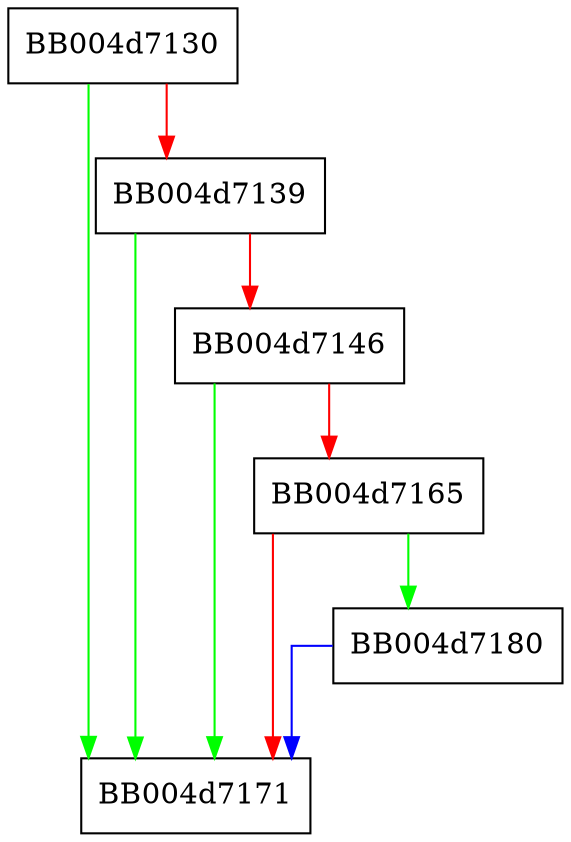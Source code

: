 digraph tls_parse_stoc_etm {
  node [shape="box"];
  graph [splines=ortho];
  BB004d7130 -> BB004d7171 [color="green"];
  BB004d7130 -> BB004d7139 [color="red"];
  BB004d7139 -> BB004d7171 [color="green"];
  BB004d7139 -> BB004d7146 [color="red"];
  BB004d7146 -> BB004d7171 [color="green"];
  BB004d7146 -> BB004d7165 [color="red"];
  BB004d7165 -> BB004d7180 [color="green"];
  BB004d7165 -> BB004d7171 [color="red"];
  BB004d7180 -> BB004d7171 [color="blue"];
}